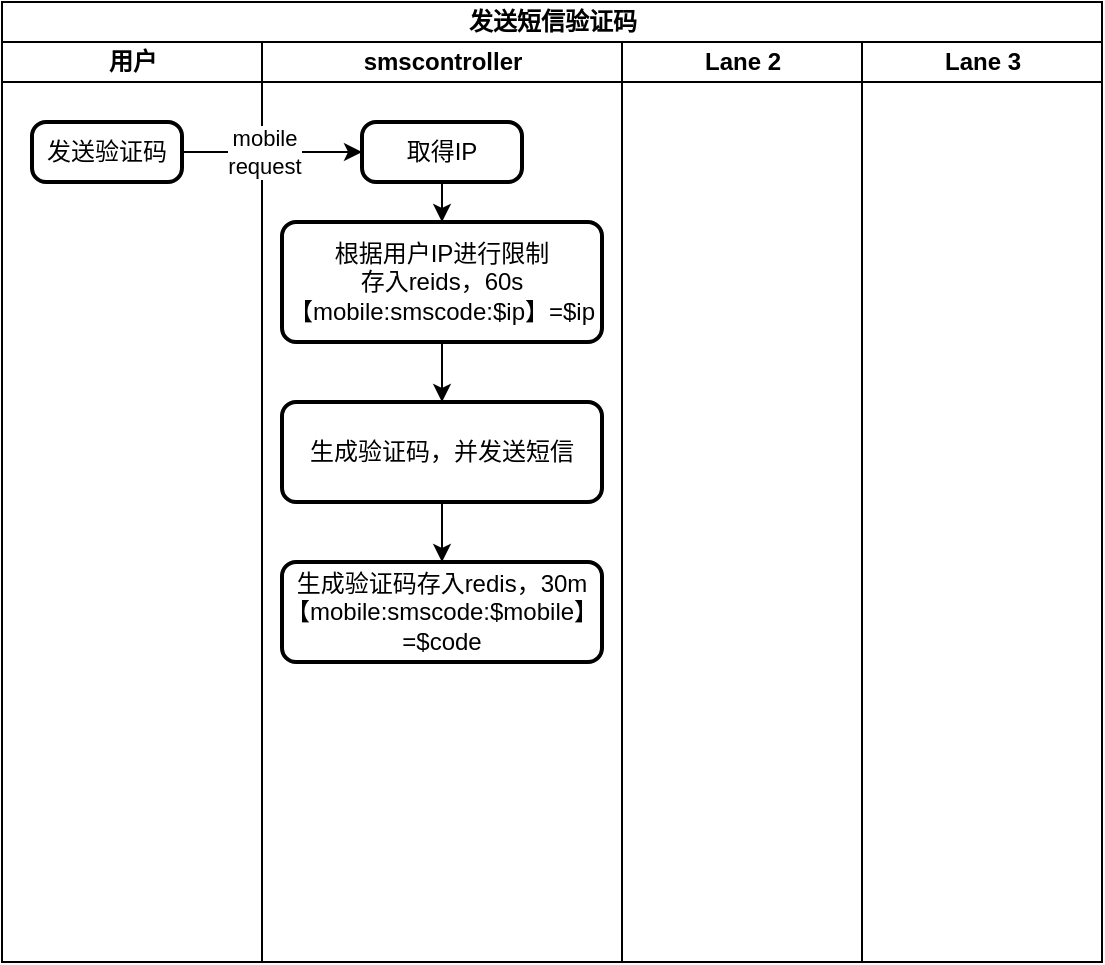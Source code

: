 <mxfile version="14.2.9" type="github">
  <diagram id="h4gHyp289pLxnWVvlPYA" name="第 1 页">
    <mxGraphModel dx="1695" dy="526" grid="1" gridSize="10" guides="1" tooltips="1" connect="1" arrows="1" fold="1" page="1" pageScale="1" pageWidth="827" pageHeight="1169" math="0" shadow="0">
      <root>
        <mxCell id="0" />
        <mxCell id="1" parent="0" />
        <mxCell id="AUk9rHBCdp10U5CmNInO-1" value="发送短信验证码" style="swimlane;html=1;childLayout=stackLayout;resizeParent=1;resizeParentMax=0;startSize=20;" vertex="1" parent="1">
          <mxGeometry x="-10" y="40" width="550" height="480" as="geometry" />
        </mxCell>
        <mxCell id="AUk9rHBCdp10U5CmNInO-2" value="用户" style="swimlane;html=1;startSize=20;" vertex="1" parent="AUk9rHBCdp10U5CmNInO-1">
          <mxGeometry y="20" width="130" height="460" as="geometry">
            <mxRectangle y="20" width="30" height="460" as="alternateBounds" />
          </mxGeometry>
        </mxCell>
        <mxCell id="AUk9rHBCdp10U5CmNInO-18" value="发送验证码" style="rounded=1;whiteSpace=wrap;html=1;absoluteArcSize=1;arcSize=14;strokeWidth=2;" vertex="1" parent="AUk9rHBCdp10U5CmNInO-2">
          <mxGeometry x="15" y="40" width="75" height="30" as="geometry" />
        </mxCell>
        <mxCell id="AUk9rHBCdp10U5CmNInO-7" value="smscontroller" style="swimlane;html=1;startSize=20;" vertex="1" parent="AUk9rHBCdp10U5CmNInO-1">
          <mxGeometry x="130" y="20" width="180" height="460" as="geometry">
            <mxRectangle x="540" y="60" width="70" height="20" as="alternateBounds" />
          </mxGeometry>
        </mxCell>
        <mxCell id="AUk9rHBCdp10U5CmNInO-20" value="取得IP" style="rounded=1;whiteSpace=wrap;html=1;absoluteArcSize=1;arcSize=14;strokeWidth=2;" vertex="1" parent="AUk9rHBCdp10U5CmNInO-7">
          <mxGeometry x="50" y="40" width="80" height="30" as="geometry" />
        </mxCell>
        <mxCell id="AUk9rHBCdp10U5CmNInO-23" value="根据用户IP进行限制&lt;br&gt;存入reids，60s&lt;br&gt;【mobile:smscode:$ip】=$ip" style="rounded=1;whiteSpace=wrap;html=1;absoluteArcSize=1;arcSize=14;strokeWidth=2;" vertex="1" parent="AUk9rHBCdp10U5CmNInO-7">
          <mxGeometry x="10" y="90" width="160" height="60" as="geometry" />
        </mxCell>
        <mxCell id="AUk9rHBCdp10U5CmNInO-24" value="" style="edgeStyle=orthogonalEdgeStyle;rounded=0;orthogonalLoop=1;jettySize=auto;html=1;" edge="1" parent="AUk9rHBCdp10U5CmNInO-7" source="AUk9rHBCdp10U5CmNInO-20" target="AUk9rHBCdp10U5CmNInO-23">
          <mxGeometry relative="1" as="geometry" />
        </mxCell>
        <mxCell id="AUk9rHBCdp10U5CmNInO-25" value="生成验证码，并发送短信" style="rounded=1;whiteSpace=wrap;html=1;absoluteArcSize=1;arcSize=14;strokeWidth=2;" vertex="1" parent="AUk9rHBCdp10U5CmNInO-7">
          <mxGeometry x="10" y="180" width="160" height="50" as="geometry" />
        </mxCell>
        <mxCell id="AUk9rHBCdp10U5CmNInO-26" value="" style="edgeStyle=orthogonalEdgeStyle;rounded=0;orthogonalLoop=1;jettySize=auto;html=1;" edge="1" parent="AUk9rHBCdp10U5CmNInO-7" source="AUk9rHBCdp10U5CmNInO-23" target="AUk9rHBCdp10U5CmNInO-25">
          <mxGeometry relative="1" as="geometry" />
        </mxCell>
        <mxCell id="AUk9rHBCdp10U5CmNInO-27" value="生成验证码存入redis，30m&lt;br&gt;【mobile:smscode:$mobile】=$code" style="rounded=1;whiteSpace=wrap;html=1;absoluteArcSize=1;arcSize=14;strokeWidth=2;" vertex="1" parent="AUk9rHBCdp10U5CmNInO-7">
          <mxGeometry x="10" y="260" width="160" height="50" as="geometry" />
        </mxCell>
        <mxCell id="AUk9rHBCdp10U5CmNInO-28" value="" style="edgeStyle=orthogonalEdgeStyle;rounded=0;orthogonalLoop=1;jettySize=auto;html=1;" edge="1" parent="AUk9rHBCdp10U5CmNInO-7" source="AUk9rHBCdp10U5CmNInO-25" target="AUk9rHBCdp10U5CmNInO-27">
          <mxGeometry relative="1" as="geometry" />
        </mxCell>
        <mxCell id="AUk9rHBCdp10U5CmNInO-3" value="Lane 2" style="swimlane;html=1;startSize=20;" vertex="1" parent="AUk9rHBCdp10U5CmNInO-1">
          <mxGeometry x="310" y="20" width="120" height="460" as="geometry" />
        </mxCell>
        <mxCell id="AUk9rHBCdp10U5CmNInO-4" value="Lane 3" style="swimlane;html=1;startSize=20;" vertex="1" parent="AUk9rHBCdp10U5CmNInO-1">
          <mxGeometry x="430" y="20" width="120" height="460" as="geometry" />
        </mxCell>
        <mxCell id="AUk9rHBCdp10U5CmNInO-21" value="" style="edgeStyle=orthogonalEdgeStyle;rounded=0;orthogonalLoop=1;jettySize=auto;html=1;" edge="1" parent="AUk9rHBCdp10U5CmNInO-1" source="AUk9rHBCdp10U5CmNInO-18" target="AUk9rHBCdp10U5CmNInO-20">
          <mxGeometry relative="1" as="geometry" />
        </mxCell>
        <mxCell id="AUk9rHBCdp10U5CmNInO-22" value="mobile&lt;br&gt;request" style="edgeLabel;html=1;align=center;verticalAlign=middle;resizable=0;points=[];" vertex="1" connectable="0" parent="AUk9rHBCdp10U5CmNInO-21">
          <mxGeometry x="0.195" y="-1" relative="1" as="geometry">
            <mxPoint x="-13" y="-1" as="offset" />
          </mxGeometry>
        </mxCell>
      </root>
    </mxGraphModel>
  </diagram>
</mxfile>
